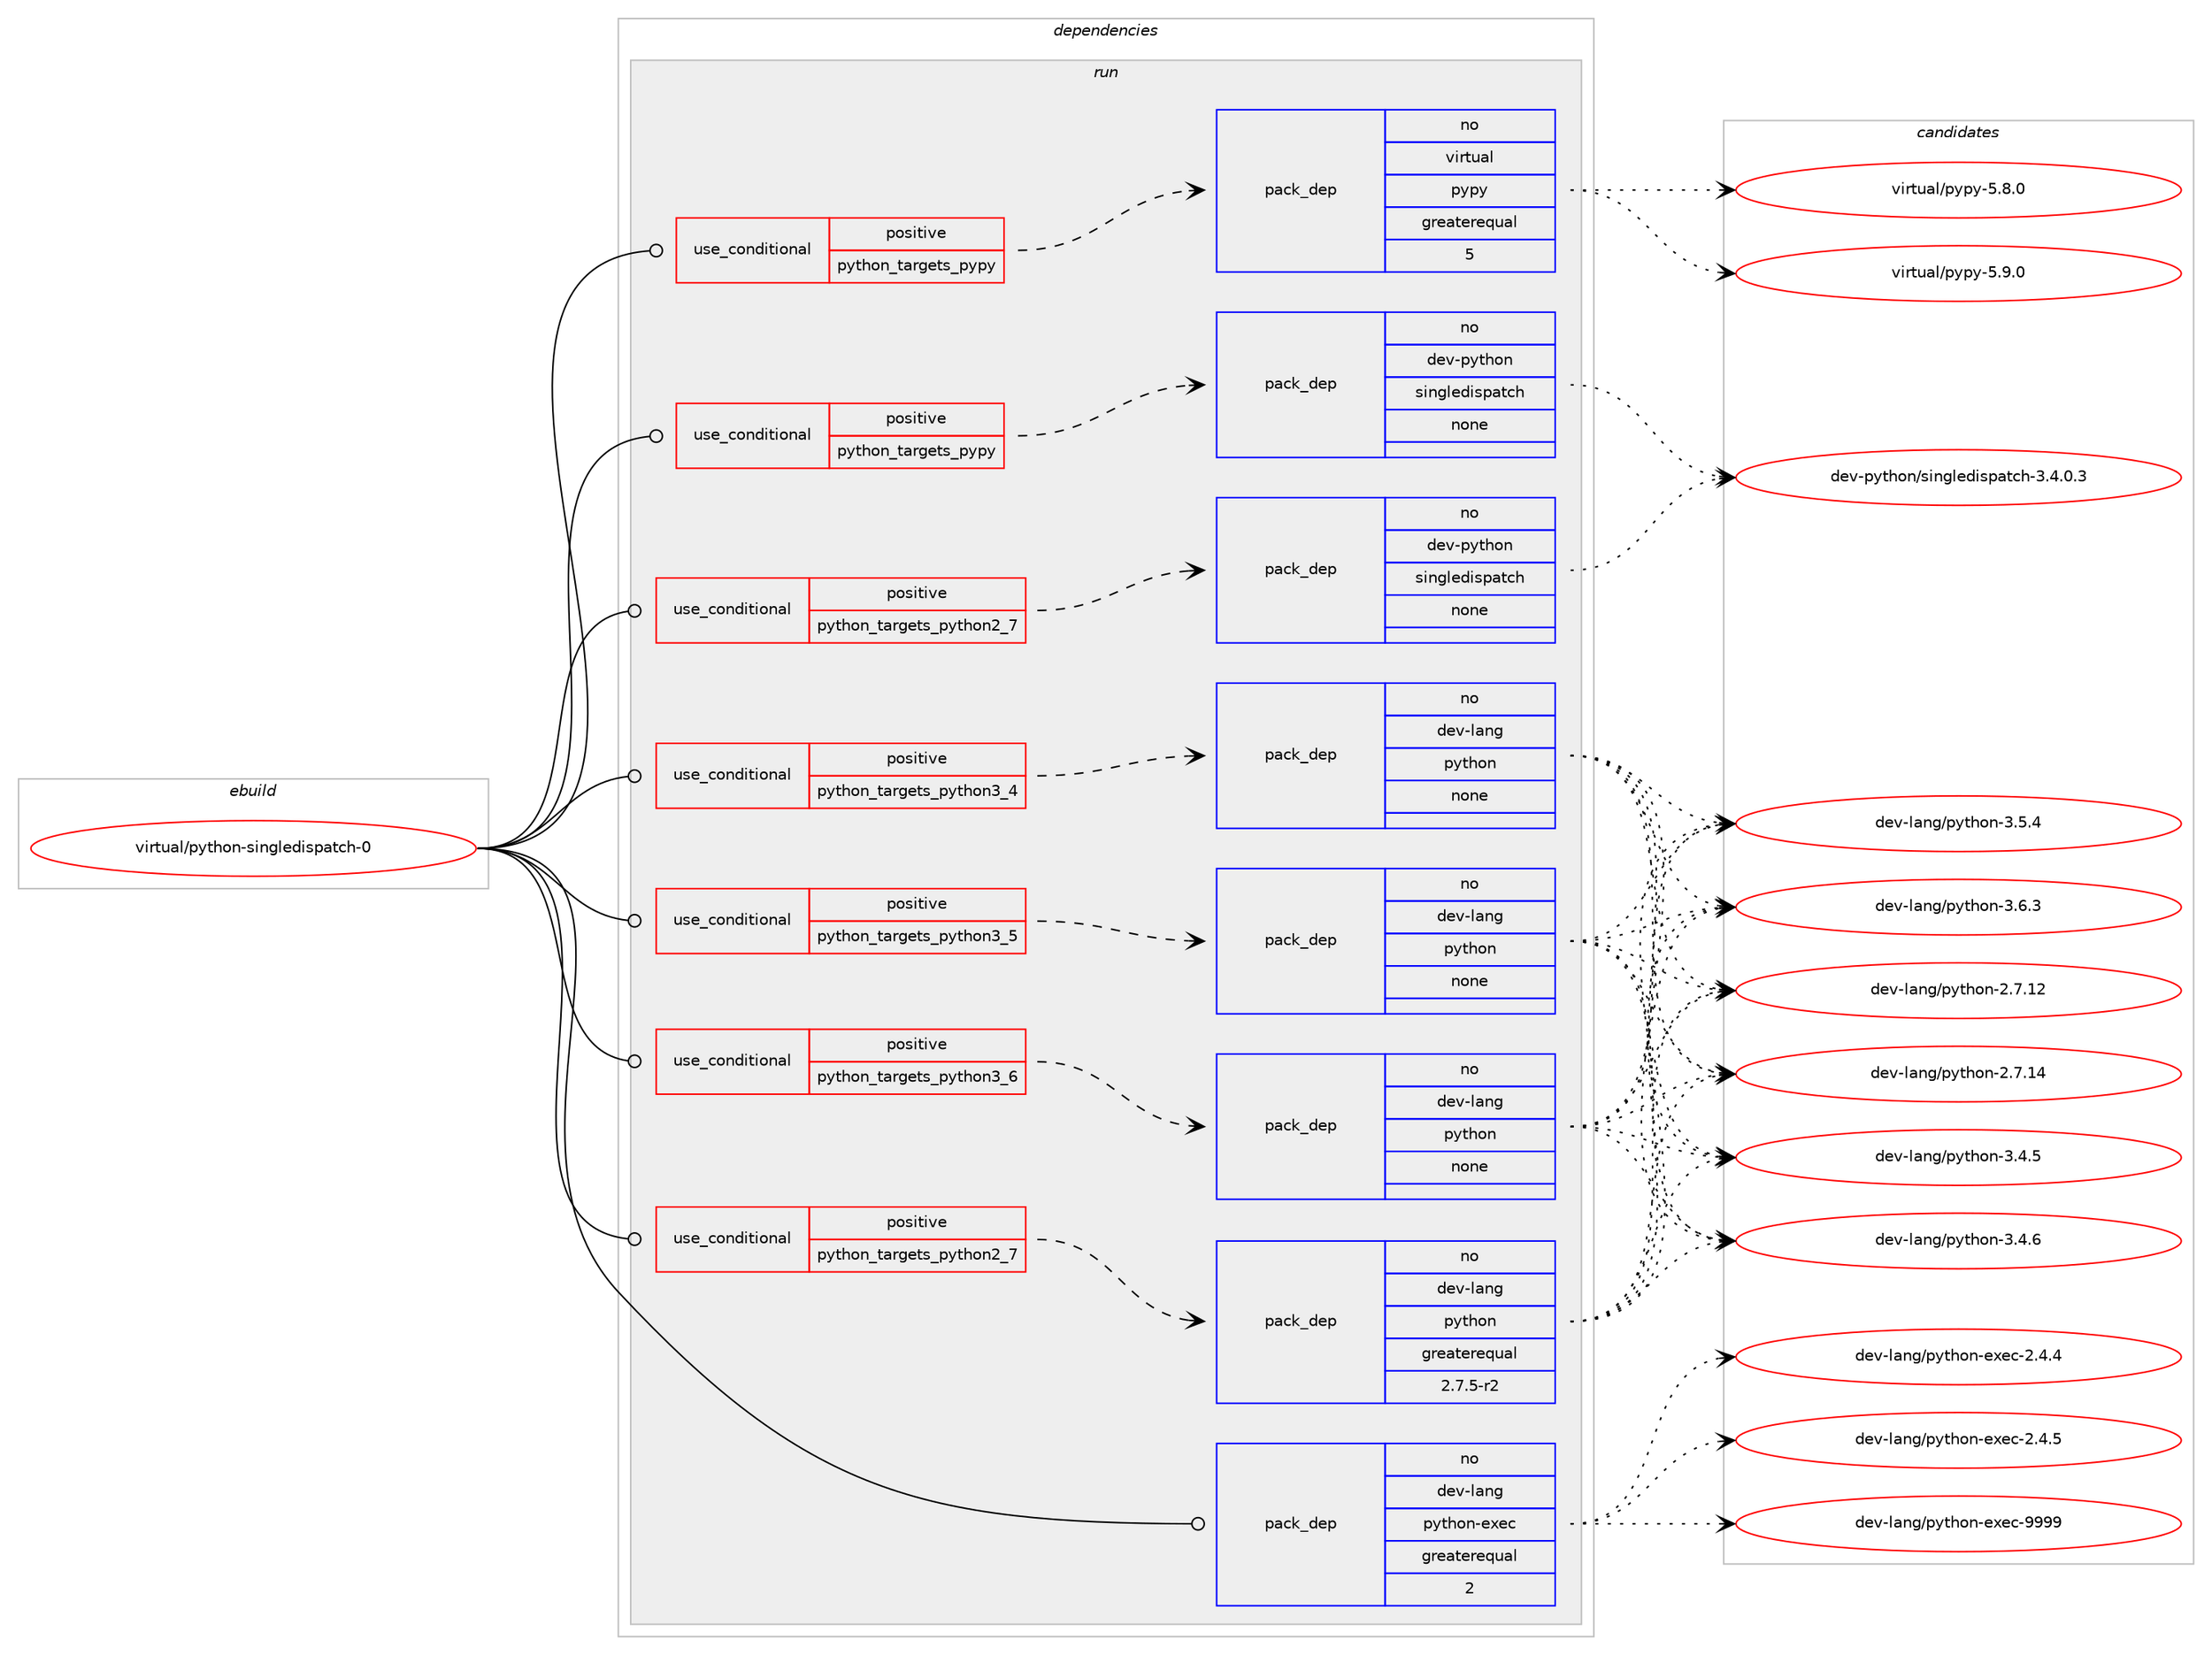 digraph prolog {

# *************
# Graph options
# *************

newrank=true;
concentrate=true;
compound=true;
graph [rankdir=LR,fontname=Helvetica,fontsize=10,ranksep=1.5];#, ranksep=2.5, nodesep=0.2];
edge  [arrowhead=vee];
node  [fontname=Helvetica,fontsize=10];

# **********
# The ebuild
# **********

subgraph cluster_leftcol {
color=gray;
rank=same;
label=<<i>ebuild</i>>;
id [label="virtual/python-singledispatch-0", color=red, width=4, href="../virtual/python-singledispatch-0.svg"];
}

# ****************
# The dependencies
# ****************

subgraph cluster_midcol {
color=gray;
label=<<i>dependencies</i>>;
subgraph cluster_compile {
fillcolor="#eeeeee";
style=filled;
label=<<i>compile</i>>;
}
subgraph cluster_compileandrun {
fillcolor="#eeeeee";
style=filled;
label=<<i>compile and run</i>>;
}
subgraph cluster_run {
fillcolor="#eeeeee";
style=filled;
label=<<i>run</i>>;
subgraph cond119013 {
dependency499117 [label=<<TABLE BORDER="0" CELLBORDER="1" CELLSPACING="0" CELLPADDING="4"><TR><TD ROWSPAN="3" CELLPADDING="10">use_conditional</TD></TR><TR><TD>positive</TD></TR><TR><TD>python_targets_pypy</TD></TR></TABLE>>, shape=none, color=red];
subgraph pack371012 {
dependency499118 [label=<<TABLE BORDER="0" CELLBORDER="1" CELLSPACING="0" CELLPADDING="4" WIDTH="220"><TR><TD ROWSPAN="6" CELLPADDING="30">pack_dep</TD></TR><TR><TD WIDTH="110">no</TD></TR><TR><TD>dev-python</TD></TR><TR><TD>singledispatch</TD></TR><TR><TD>none</TD></TR><TR><TD></TD></TR></TABLE>>, shape=none, color=blue];
}
dependency499117:e -> dependency499118:w [weight=20,style="dashed",arrowhead="vee"];
}
id:e -> dependency499117:w [weight=20,style="solid",arrowhead="odot"];
subgraph cond119014 {
dependency499119 [label=<<TABLE BORDER="0" CELLBORDER="1" CELLSPACING="0" CELLPADDING="4"><TR><TD ROWSPAN="3" CELLPADDING="10">use_conditional</TD></TR><TR><TD>positive</TD></TR><TR><TD>python_targets_pypy</TD></TR></TABLE>>, shape=none, color=red];
subgraph pack371013 {
dependency499120 [label=<<TABLE BORDER="0" CELLBORDER="1" CELLSPACING="0" CELLPADDING="4" WIDTH="220"><TR><TD ROWSPAN="6" CELLPADDING="30">pack_dep</TD></TR><TR><TD WIDTH="110">no</TD></TR><TR><TD>virtual</TD></TR><TR><TD>pypy</TD></TR><TR><TD>greaterequal</TD></TR><TR><TD>5</TD></TR></TABLE>>, shape=none, color=blue];
}
dependency499119:e -> dependency499120:w [weight=20,style="dashed",arrowhead="vee"];
}
id:e -> dependency499119:w [weight=20,style="solid",arrowhead="odot"];
subgraph cond119015 {
dependency499121 [label=<<TABLE BORDER="0" CELLBORDER="1" CELLSPACING="0" CELLPADDING="4"><TR><TD ROWSPAN="3" CELLPADDING="10">use_conditional</TD></TR><TR><TD>positive</TD></TR><TR><TD>python_targets_python2_7</TD></TR></TABLE>>, shape=none, color=red];
subgraph pack371014 {
dependency499122 [label=<<TABLE BORDER="0" CELLBORDER="1" CELLSPACING="0" CELLPADDING="4" WIDTH="220"><TR><TD ROWSPAN="6" CELLPADDING="30">pack_dep</TD></TR><TR><TD WIDTH="110">no</TD></TR><TR><TD>dev-lang</TD></TR><TR><TD>python</TD></TR><TR><TD>greaterequal</TD></TR><TR><TD>2.7.5-r2</TD></TR></TABLE>>, shape=none, color=blue];
}
dependency499121:e -> dependency499122:w [weight=20,style="dashed",arrowhead="vee"];
}
id:e -> dependency499121:w [weight=20,style="solid",arrowhead="odot"];
subgraph cond119016 {
dependency499123 [label=<<TABLE BORDER="0" CELLBORDER="1" CELLSPACING="0" CELLPADDING="4"><TR><TD ROWSPAN="3" CELLPADDING="10">use_conditional</TD></TR><TR><TD>positive</TD></TR><TR><TD>python_targets_python2_7</TD></TR></TABLE>>, shape=none, color=red];
subgraph pack371015 {
dependency499124 [label=<<TABLE BORDER="0" CELLBORDER="1" CELLSPACING="0" CELLPADDING="4" WIDTH="220"><TR><TD ROWSPAN="6" CELLPADDING="30">pack_dep</TD></TR><TR><TD WIDTH="110">no</TD></TR><TR><TD>dev-python</TD></TR><TR><TD>singledispatch</TD></TR><TR><TD>none</TD></TR><TR><TD></TD></TR></TABLE>>, shape=none, color=blue];
}
dependency499123:e -> dependency499124:w [weight=20,style="dashed",arrowhead="vee"];
}
id:e -> dependency499123:w [weight=20,style="solid",arrowhead="odot"];
subgraph cond119017 {
dependency499125 [label=<<TABLE BORDER="0" CELLBORDER="1" CELLSPACING="0" CELLPADDING="4"><TR><TD ROWSPAN="3" CELLPADDING="10">use_conditional</TD></TR><TR><TD>positive</TD></TR><TR><TD>python_targets_python3_4</TD></TR></TABLE>>, shape=none, color=red];
subgraph pack371016 {
dependency499126 [label=<<TABLE BORDER="0" CELLBORDER="1" CELLSPACING="0" CELLPADDING="4" WIDTH="220"><TR><TD ROWSPAN="6" CELLPADDING="30">pack_dep</TD></TR><TR><TD WIDTH="110">no</TD></TR><TR><TD>dev-lang</TD></TR><TR><TD>python</TD></TR><TR><TD>none</TD></TR><TR><TD></TD></TR></TABLE>>, shape=none, color=blue];
}
dependency499125:e -> dependency499126:w [weight=20,style="dashed",arrowhead="vee"];
}
id:e -> dependency499125:w [weight=20,style="solid",arrowhead="odot"];
subgraph cond119018 {
dependency499127 [label=<<TABLE BORDER="0" CELLBORDER="1" CELLSPACING="0" CELLPADDING="4"><TR><TD ROWSPAN="3" CELLPADDING="10">use_conditional</TD></TR><TR><TD>positive</TD></TR><TR><TD>python_targets_python3_5</TD></TR></TABLE>>, shape=none, color=red];
subgraph pack371017 {
dependency499128 [label=<<TABLE BORDER="0" CELLBORDER="1" CELLSPACING="0" CELLPADDING="4" WIDTH="220"><TR><TD ROWSPAN="6" CELLPADDING="30">pack_dep</TD></TR><TR><TD WIDTH="110">no</TD></TR><TR><TD>dev-lang</TD></TR><TR><TD>python</TD></TR><TR><TD>none</TD></TR><TR><TD></TD></TR></TABLE>>, shape=none, color=blue];
}
dependency499127:e -> dependency499128:w [weight=20,style="dashed",arrowhead="vee"];
}
id:e -> dependency499127:w [weight=20,style="solid",arrowhead="odot"];
subgraph cond119019 {
dependency499129 [label=<<TABLE BORDER="0" CELLBORDER="1" CELLSPACING="0" CELLPADDING="4"><TR><TD ROWSPAN="3" CELLPADDING="10">use_conditional</TD></TR><TR><TD>positive</TD></TR><TR><TD>python_targets_python3_6</TD></TR></TABLE>>, shape=none, color=red];
subgraph pack371018 {
dependency499130 [label=<<TABLE BORDER="0" CELLBORDER="1" CELLSPACING="0" CELLPADDING="4" WIDTH="220"><TR><TD ROWSPAN="6" CELLPADDING="30">pack_dep</TD></TR><TR><TD WIDTH="110">no</TD></TR><TR><TD>dev-lang</TD></TR><TR><TD>python</TD></TR><TR><TD>none</TD></TR><TR><TD></TD></TR></TABLE>>, shape=none, color=blue];
}
dependency499129:e -> dependency499130:w [weight=20,style="dashed",arrowhead="vee"];
}
id:e -> dependency499129:w [weight=20,style="solid",arrowhead="odot"];
subgraph pack371019 {
dependency499131 [label=<<TABLE BORDER="0" CELLBORDER="1" CELLSPACING="0" CELLPADDING="4" WIDTH="220"><TR><TD ROWSPAN="6" CELLPADDING="30">pack_dep</TD></TR><TR><TD WIDTH="110">no</TD></TR><TR><TD>dev-lang</TD></TR><TR><TD>python-exec</TD></TR><TR><TD>greaterequal</TD></TR><TR><TD>2</TD></TR></TABLE>>, shape=none, color=blue];
}
id:e -> dependency499131:w [weight=20,style="solid",arrowhead="odot"];
}
}

# **************
# The candidates
# **************

subgraph cluster_choices {
rank=same;
color=gray;
label=<<i>candidates</i>>;

subgraph choice371012 {
color=black;
nodesep=1;
choice100101118451121211161041111104711510511010310810110010511511297116991044551465246484651 [label="dev-python/singledispatch-3.4.0.3", color=red, width=4,href="../dev-python/singledispatch-3.4.0.3.svg"];
dependency499118:e -> choice100101118451121211161041111104711510511010310810110010511511297116991044551465246484651:w [style=dotted,weight="100"];
}
subgraph choice371013 {
color=black;
nodesep=1;
choice1181051141161179710847112121112121455346564648 [label="virtual/pypy-5.8.0", color=red, width=4,href="../virtual/pypy-5.8.0.svg"];
choice1181051141161179710847112121112121455346574648 [label="virtual/pypy-5.9.0", color=red, width=4,href="../virtual/pypy-5.9.0.svg"];
dependency499120:e -> choice1181051141161179710847112121112121455346564648:w [style=dotted,weight="100"];
dependency499120:e -> choice1181051141161179710847112121112121455346574648:w [style=dotted,weight="100"];
}
subgraph choice371014 {
color=black;
nodesep=1;
choice10010111845108971101034711212111610411111045504655464950 [label="dev-lang/python-2.7.12", color=red, width=4,href="../dev-lang/python-2.7.12.svg"];
choice10010111845108971101034711212111610411111045504655464952 [label="dev-lang/python-2.7.14", color=red, width=4,href="../dev-lang/python-2.7.14.svg"];
choice100101118451089711010347112121116104111110455146524653 [label="dev-lang/python-3.4.5", color=red, width=4,href="../dev-lang/python-3.4.5.svg"];
choice100101118451089711010347112121116104111110455146524654 [label="dev-lang/python-3.4.6", color=red, width=4,href="../dev-lang/python-3.4.6.svg"];
choice100101118451089711010347112121116104111110455146534652 [label="dev-lang/python-3.5.4", color=red, width=4,href="../dev-lang/python-3.5.4.svg"];
choice100101118451089711010347112121116104111110455146544651 [label="dev-lang/python-3.6.3", color=red, width=4,href="../dev-lang/python-3.6.3.svg"];
dependency499122:e -> choice10010111845108971101034711212111610411111045504655464950:w [style=dotted,weight="100"];
dependency499122:e -> choice10010111845108971101034711212111610411111045504655464952:w [style=dotted,weight="100"];
dependency499122:e -> choice100101118451089711010347112121116104111110455146524653:w [style=dotted,weight="100"];
dependency499122:e -> choice100101118451089711010347112121116104111110455146524654:w [style=dotted,weight="100"];
dependency499122:e -> choice100101118451089711010347112121116104111110455146534652:w [style=dotted,weight="100"];
dependency499122:e -> choice100101118451089711010347112121116104111110455146544651:w [style=dotted,weight="100"];
}
subgraph choice371015 {
color=black;
nodesep=1;
choice100101118451121211161041111104711510511010310810110010511511297116991044551465246484651 [label="dev-python/singledispatch-3.4.0.3", color=red, width=4,href="../dev-python/singledispatch-3.4.0.3.svg"];
dependency499124:e -> choice100101118451121211161041111104711510511010310810110010511511297116991044551465246484651:w [style=dotted,weight="100"];
}
subgraph choice371016 {
color=black;
nodesep=1;
choice10010111845108971101034711212111610411111045504655464950 [label="dev-lang/python-2.7.12", color=red, width=4,href="../dev-lang/python-2.7.12.svg"];
choice10010111845108971101034711212111610411111045504655464952 [label="dev-lang/python-2.7.14", color=red, width=4,href="../dev-lang/python-2.7.14.svg"];
choice100101118451089711010347112121116104111110455146524653 [label="dev-lang/python-3.4.5", color=red, width=4,href="../dev-lang/python-3.4.5.svg"];
choice100101118451089711010347112121116104111110455146524654 [label="dev-lang/python-3.4.6", color=red, width=4,href="../dev-lang/python-3.4.6.svg"];
choice100101118451089711010347112121116104111110455146534652 [label="dev-lang/python-3.5.4", color=red, width=4,href="../dev-lang/python-3.5.4.svg"];
choice100101118451089711010347112121116104111110455146544651 [label="dev-lang/python-3.6.3", color=red, width=4,href="../dev-lang/python-3.6.3.svg"];
dependency499126:e -> choice10010111845108971101034711212111610411111045504655464950:w [style=dotted,weight="100"];
dependency499126:e -> choice10010111845108971101034711212111610411111045504655464952:w [style=dotted,weight="100"];
dependency499126:e -> choice100101118451089711010347112121116104111110455146524653:w [style=dotted,weight="100"];
dependency499126:e -> choice100101118451089711010347112121116104111110455146524654:w [style=dotted,weight="100"];
dependency499126:e -> choice100101118451089711010347112121116104111110455146534652:w [style=dotted,weight="100"];
dependency499126:e -> choice100101118451089711010347112121116104111110455146544651:w [style=dotted,weight="100"];
}
subgraph choice371017 {
color=black;
nodesep=1;
choice10010111845108971101034711212111610411111045504655464950 [label="dev-lang/python-2.7.12", color=red, width=4,href="../dev-lang/python-2.7.12.svg"];
choice10010111845108971101034711212111610411111045504655464952 [label="dev-lang/python-2.7.14", color=red, width=4,href="../dev-lang/python-2.7.14.svg"];
choice100101118451089711010347112121116104111110455146524653 [label="dev-lang/python-3.4.5", color=red, width=4,href="../dev-lang/python-3.4.5.svg"];
choice100101118451089711010347112121116104111110455146524654 [label="dev-lang/python-3.4.6", color=red, width=4,href="../dev-lang/python-3.4.6.svg"];
choice100101118451089711010347112121116104111110455146534652 [label="dev-lang/python-3.5.4", color=red, width=4,href="../dev-lang/python-3.5.4.svg"];
choice100101118451089711010347112121116104111110455146544651 [label="dev-lang/python-3.6.3", color=red, width=4,href="../dev-lang/python-3.6.3.svg"];
dependency499128:e -> choice10010111845108971101034711212111610411111045504655464950:w [style=dotted,weight="100"];
dependency499128:e -> choice10010111845108971101034711212111610411111045504655464952:w [style=dotted,weight="100"];
dependency499128:e -> choice100101118451089711010347112121116104111110455146524653:w [style=dotted,weight="100"];
dependency499128:e -> choice100101118451089711010347112121116104111110455146524654:w [style=dotted,weight="100"];
dependency499128:e -> choice100101118451089711010347112121116104111110455146534652:w [style=dotted,weight="100"];
dependency499128:e -> choice100101118451089711010347112121116104111110455146544651:w [style=dotted,weight="100"];
}
subgraph choice371018 {
color=black;
nodesep=1;
choice10010111845108971101034711212111610411111045504655464950 [label="dev-lang/python-2.7.12", color=red, width=4,href="../dev-lang/python-2.7.12.svg"];
choice10010111845108971101034711212111610411111045504655464952 [label="dev-lang/python-2.7.14", color=red, width=4,href="../dev-lang/python-2.7.14.svg"];
choice100101118451089711010347112121116104111110455146524653 [label="dev-lang/python-3.4.5", color=red, width=4,href="../dev-lang/python-3.4.5.svg"];
choice100101118451089711010347112121116104111110455146524654 [label="dev-lang/python-3.4.6", color=red, width=4,href="../dev-lang/python-3.4.6.svg"];
choice100101118451089711010347112121116104111110455146534652 [label="dev-lang/python-3.5.4", color=red, width=4,href="../dev-lang/python-3.5.4.svg"];
choice100101118451089711010347112121116104111110455146544651 [label="dev-lang/python-3.6.3", color=red, width=4,href="../dev-lang/python-3.6.3.svg"];
dependency499130:e -> choice10010111845108971101034711212111610411111045504655464950:w [style=dotted,weight="100"];
dependency499130:e -> choice10010111845108971101034711212111610411111045504655464952:w [style=dotted,weight="100"];
dependency499130:e -> choice100101118451089711010347112121116104111110455146524653:w [style=dotted,weight="100"];
dependency499130:e -> choice100101118451089711010347112121116104111110455146524654:w [style=dotted,weight="100"];
dependency499130:e -> choice100101118451089711010347112121116104111110455146534652:w [style=dotted,weight="100"];
dependency499130:e -> choice100101118451089711010347112121116104111110455146544651:w [style=dotted,weight="100"];
}
subgraph choice371019 {
color=black;
nodesep=1;
choice1001011184510897110103471121211161041111104510112010199455046524652 [label="dev-lang/python-exec-2.4.4", color=red, width=4,href="../dev-lang/python-exec-2.4.4.svg"];
choice1001011184510897110103471121211161041111104510112010199455046524653 [label="dev-lang/python-exec-2.4.5", color=red, width=4,href="../dev-lang/python-exec-2.4.5.svg"];
choice10010111845108971101034711212111610411111045101120101994557575757 [label="dev-lang/python-exec-9999", color=red, width=4,href="../dev-lang/python-exec-9999.svg"];
dependency499131:e -> choice1001011184510897110103471121211161041111104510112010199455046524652:w [style=dotted,weight="100"];
dependency499131:e -> choice1001011184510897110103471121211161041111104510112010199455046524653:w [style=dotted,weight="100"];
dependency499131:e -> choice10010111845108971101034711212111610411111045101120101994557575757:w [style=dotted,weight="100"];
}
}

}
